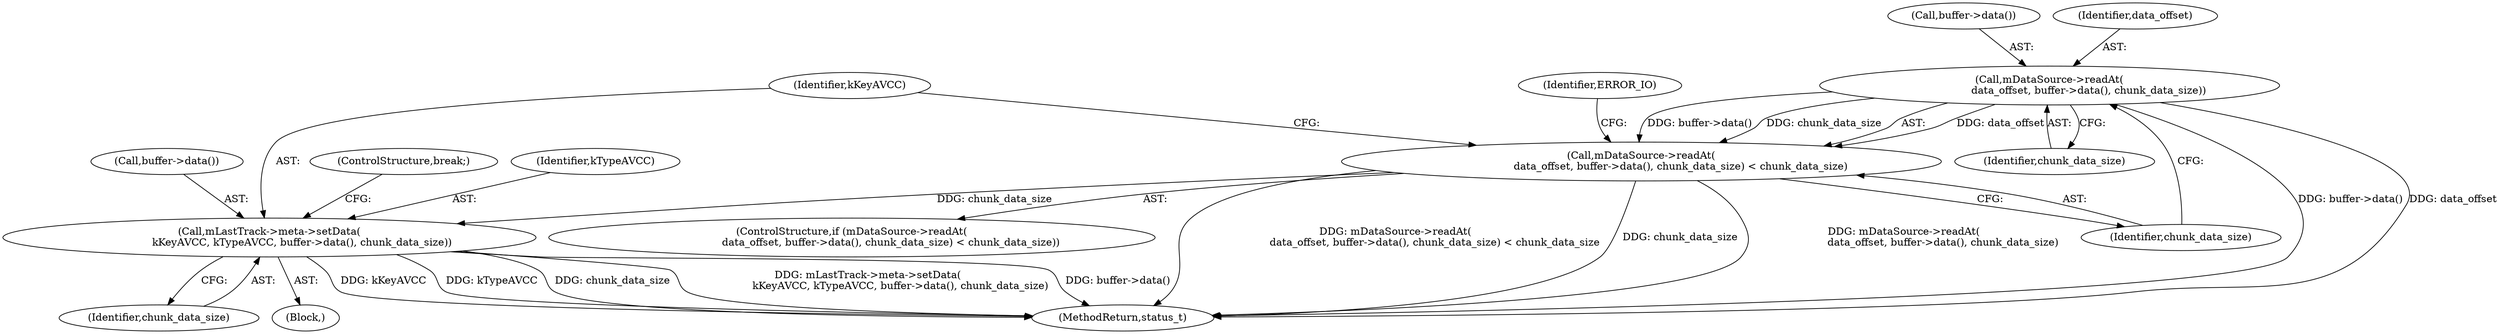 digraph "0_Android_6fe85f7e15203e48df2cc3e8e1c4bc6ad49dc968@API" {
"1002148" [label="(Call,mDataSource->readAt(\n                        data_offset, buffer->data(), chunk_data_size))"];
"1002147" [label="(Call,mDataSource->readAt(\n                        data_offset, buffer->data(), chunk_data_size) < chunk_data_size)"];
"1002156" [label="(Call,mLastTrack->meta->setData(\n                    kKeyAVCC, kTypeAVCC, buffer->data(), chunk_data_size))"];
"1002161" [label="(ControlStructure,break;)"];
"1002157" [label="(Identifier,kKeyAVCC)"];
"1002152" [label="(Identifier,chunk_data_size)"];
"1002927" [label="(MethodReturn,status_t)"];
"1002158" [label="(Identifier,kTypeAVCC)"];
"1002159" [label="(Call,buffer->data())"];
"1002150" [label="(Call,buffer->data())"];
"1002156" [label="(Call,mLastTrack->meta->setData(\n                    kKeyAVCC, kTypeAVCC, buffer->data(), chunk_data_size))"];
"1002155" [label="(Identifier,ERROR_IO)"];
"1002148" [label="(Call,mDataSource->readAt(\n                        data_offset, buffer->data(), chunk_data_size))"];
"1002149" [label="(Identifier,data_offset)"];
"1002151" [label="(Identifier,chunk_data_size)"];
"1002160" [label="(Identifier,chunk_data_size)"];
"1002136" [label="(Block,)"];
"1002146" [label="(ControlStructure,if (mDataSource->readAt(\n                        data_offset, buffer->data(), chunk_data_size) < chunk_data_size))"];
"1002147" [label="(Call,mDataSource->readAt(\n                        data_offset, buffer->data(), chunk_data_size) < chunk_data_size)"];
"1002148" -> "1002147"  [label="AST: "];
"1002148" -> "1002151"  [label="CFG: "];
"1002149" -> "1002148"  [label="AST: "];
"1002150" -> "1002148"  [label="AST: "];
"1002151" -> "1002148"  [label="AST: "];
"1002152" -> "1002148"  [label="CFG: "];
"1002148" -> "1002927"  [label="DDG: buffer->data()"];
"1002148" -> "1002927"  [label="DDG: data_offset"];
"1002148" -> "1002147"  [label="DDG: data_offset"];
"1002148" -> "1002147"  [label="DDG: buffer->data()"];
"1002148" -> "1002147"  [label="DDG: chunk_data_size"];
"1002147" -> "1002146"  [label="AST: "];
"1002147" -> "1002152"  [label="CFG: "];
"1002152" -> "1002147"  [label="AST: "];
"1002155" -> "1002147"  [label="CFG: "];
"1002157" -> "1002147"  [label="CFG: "];
"1002147" -> "1002927"  [label="DDG: mDataSource->readAt(\n                        data_offset, buffer->data(), chunk_data_size) < chunk_data_size"];
"1002147" -> "1002927"  [label="DDG: chunk_data_size"];
"1002147" -> "1002927"  [label="DDG: mDataSource->readAt(\n                        data_offset, buffer->data(), chunk_data_size)"];
"1002147" -> "1002156"  [label="DDG: chunk_data_size"];
"1002156" -> "1002136"  [label="AST: "];
"1002156" -> "1002160"  [label="CFG: "];
"1002157" -> "1002156"  [label="AST: "];
"1002158" -> "1002156"  [label="AST: "];
"1002159" -> "1002156"  [label="AST: "];
"1002160" -> "1002156"  [label="AST: "];
"1002161" -> "1002156"  [label="CFG: "];
"1002156" -> "1002927"  [label="DDG: kTypeAVCC"];
"1002156" -> "1002927"  [label="DDG: chunk_data_size"];
"1002156" -> "1002927"  [label="DDG: mLastTrack->meta->setData(\n                    kKeyAVCC, kTypeAVCC, buffer->data(), chunk_data_size)"];
"1002156" -> "1002927"  [label="DDG: buffer->data()"];
"1002156" -> "1002927"  [label="DDG: kKeyAVCC"];
}
